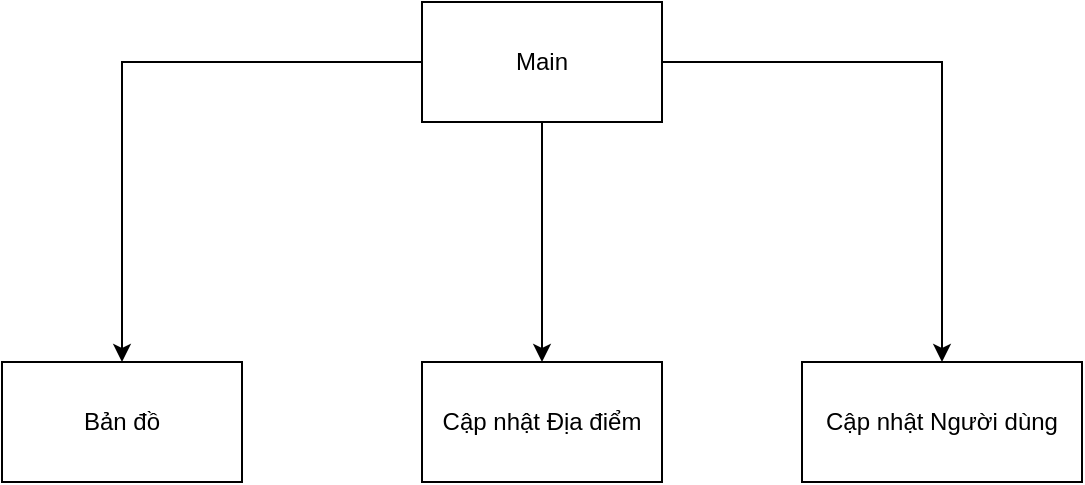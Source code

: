 <mxfile version="14.6.1" type="device"><diagram id="9A_164KuVffFCqDP_Bg4" name="Page-1"><mxGraphModel dx="1422" dy="794" grid="1" gridSize="10" guides="1" tooltips="1" connect="1" arrows="1" fold="1" page="1" pageScale="1" pageWidth="827" pageHeight="1169" math="0" shadow="0"><root><mxCell id="0"/><mxCell id="1" parent="0"/><mxCell id="-Kvcb95DcHShUF7WWlPX-13" value="bản đồ" style="group" vertex="1" connectable="0" parent="1"><mxGeometry x="110" y="390" width="120" height="60" as="geometry"/></mxCell><mxCell id="-Kvcb95DcHShUF7WWlPX-4" value="Bản đồ" style="rounded=0;whiteSpace=wrap;html=1;" vertex="1" parent="-Kvcb95DcHShUF7WWlPX-13"><mxGeometry width="120" height="60" as="geometry"/></mxCell><mxCell id="-Kvcb95DcHShUF7WWlPX-20" value="" style="group" vertex="1" connectable="0" parent="1"><mxGeometry x="320" y="210" width="120" height="60" as="geometry"/></mxCell><mxCell id="-Kvcb95DcHShUF7WWlPX-21" value="Main" style="rounded=0;whiteSpace=wrap;html=1;" vertex="1" parent="-Kvcb95DcHShUF7WWlPX-20"><mxGeometry width="120" height="60" as="geometry"/></mxCell><mxCell id="-Kvcb95DcHShUF7WWlPX-23" value="" style="group" vertex="1" connectable="0" parent="1"><mxGeometry x="320" y="390" width="120" height="60" as="geometry"/></mxCell><mxCell id="-Kvcb95DcHShUF7WWlPX-24" value="Cập nhật Địa điểm" style="rounded=0;whiteSpace=wrap;html=1;" vertex="1" parent="-Kvcb95DcHShUF7WWlPX-23"><mxGeometry width="120" height="60" as="geometry"/></mxCell><mxCell id="-Kvcb95DcHShUF7WWlPX-25" value="" style="group" vertex="1" connectable="0" parent="1"><mxGeometry x="510" y="390" width="140" height="60" as="geometry"/></mxCell><mxCell id="-Kvcb95DcHShUF7WWlPX-26" value="Cập nhật&amp;nbsp;Người dùng" style="rounded=0;whiteSpace=wrap;html=1;" vertex="1" parent="-Kvcb95DcHShUF7WWlPX-25"><mxGeometry width="140" height="60" as="geometry"/></mxCell><mxCell id="-Kvcb95DcHShUF7WWlPX-34" style="edgeStyle=orthogonalEdgeStyle;rounded=0;orthogonalLoop=1;jettySize=auto;html=1;" edge="1" parent="1" source="-Kvcb95DcHShUF7WWlPX-21" target="-Kvcb95DcHShUF7WWlPX-24"><mxGeometry relative="1" as="geometry"/></mxCell><mxCell id="-Kvcb95DcHShUF7WWlPX-35" style="edgeStyle=orthogonalEdgeStyle;rounded=0;orthogonalLoop=1;jettySize=auto;html=1;entryX=0.5;entryY=0;entryDx=0;entryDy=0;" edge="1" parent="1" source="-Kvcb95DcHShUF7WWlPX-21" target="-Kvcb95DcHShUF7WWlPX-26"><mxGeometry relative="1" as="geometry"/></mxCell><mxCell id="-Kvcb95DcHShUF7WWlPX-36" style="edgeStyle=orthogonalEdgeStyle;rounded=0;orthogonalLoop=1;jettySize=auto;html=1;entryX=0.5;entryY=0;entryDx=0;entryDy=0;" edge="1" parent="1" source="-Kvcb95DcHShUF7WWlPX-21" target="-Kvcb95DcHShUF7WWlPX-4"><mxGeometry relative="1" as="geometry"/></mxCell></root></mxGraphModel></diagram></mxfile>
